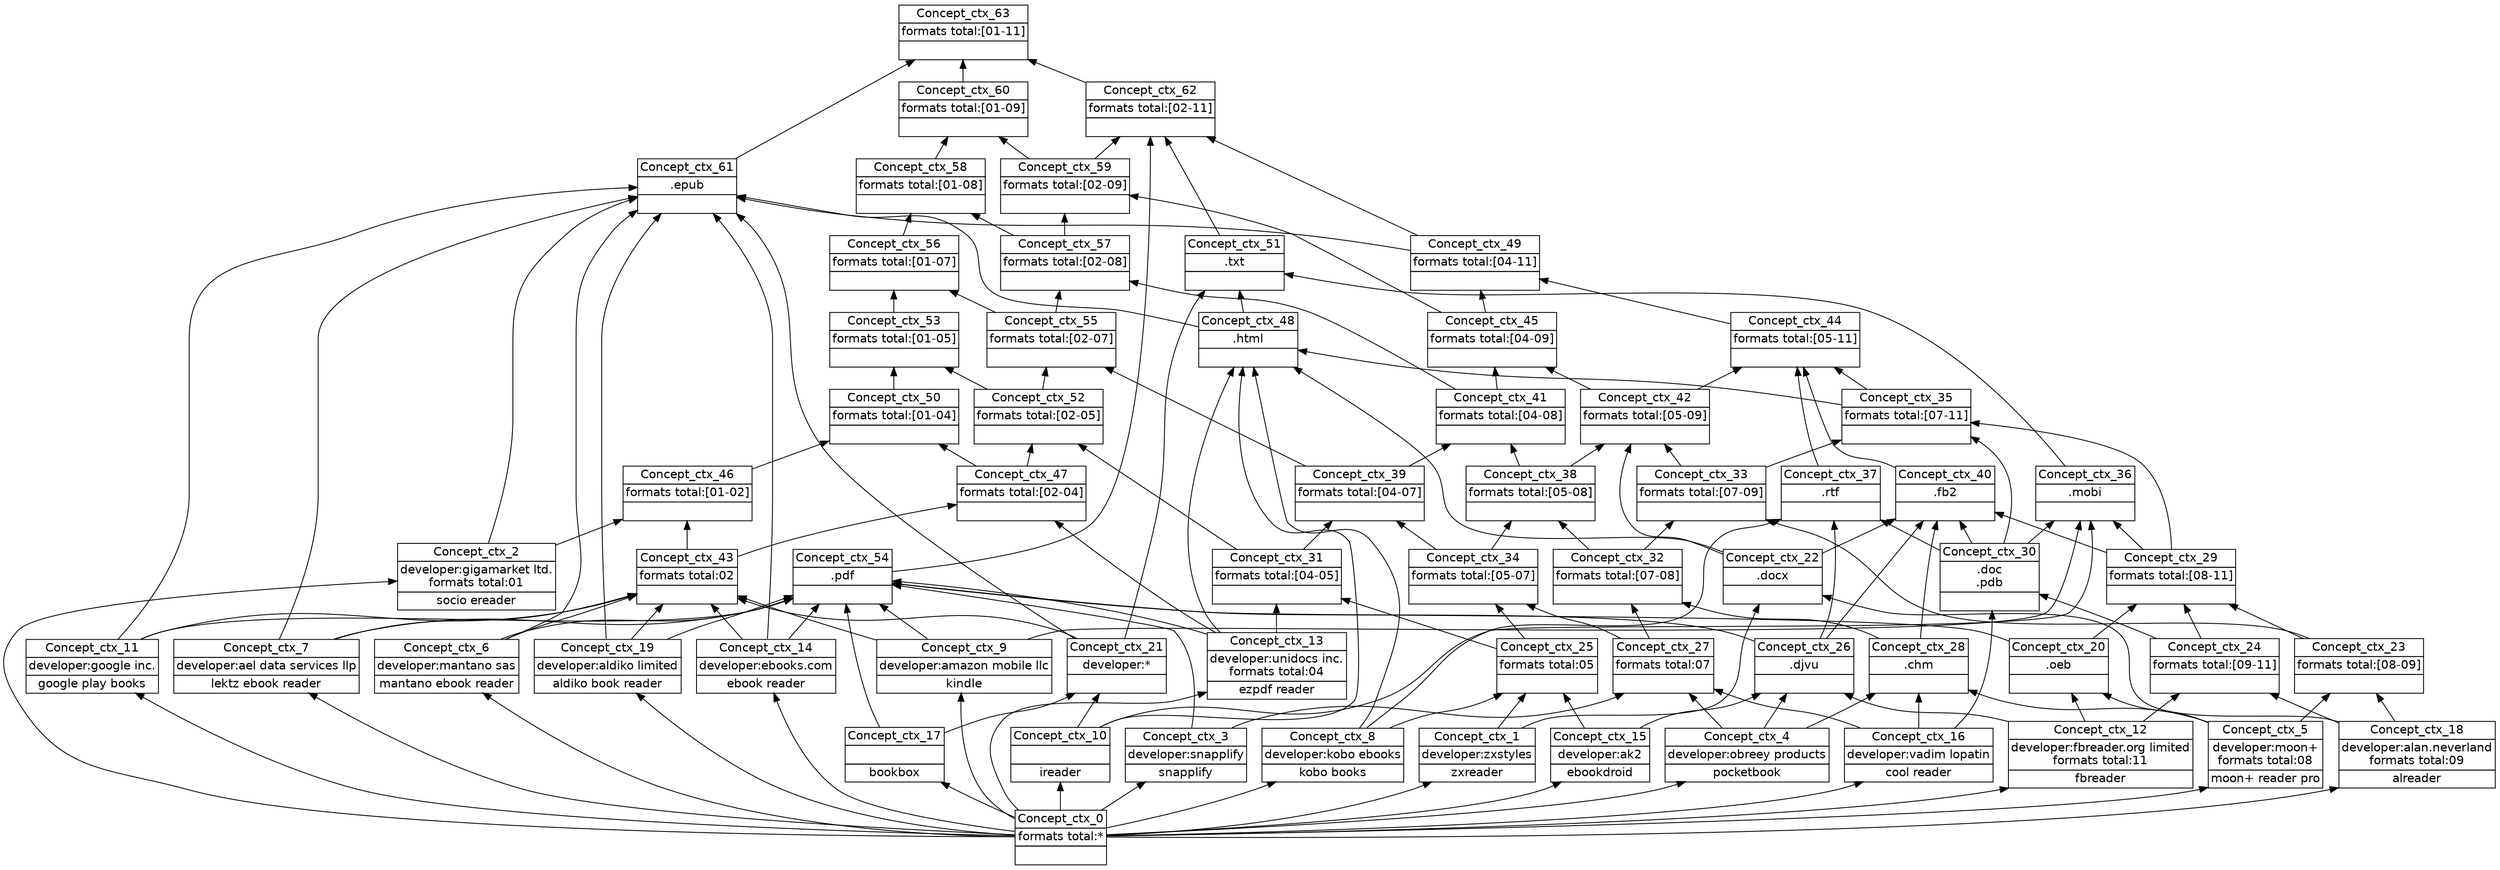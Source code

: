 digraph G { 
	rankdir=BT;
	margin=0;
	node [margin="0.03,0.03",fontname="DejaVu Sans"];
	ranksep=0.3;
	nodesep=0.2;
//graph[label="name:ctx,concept number:64,object number:19,attribute number:68"
14 [shape=none,label=<<table border="0" cellborder="1" cellspacing="0" port="p"><tr><td>Concept_ctx_5</td></tr><tr><td>developer:moon+<br/>formats total:08<br/></td></tr><tr><td>moon+ reader pro<br/></td></tr></table>>];
16 [shape=none,label=<<table border="0" cellborder="1" cellspacing="0" port="p"><tr><td>Concept_ctx_16</td></tr><tr><td>developer:vadim lopatin<br/></td></tr><tr><td>cool reader<br/></td></tr></table>>];
2 [shape=none,label=<<table border="0" cellborder="1" cellspacing="0" port="p"><tr><td>Concept_ctx_4</td></tr><tr><td>developer:obreey products<br/></td></tr><tr><td>pocketbook<br/></td></tr></table>>];
26 [shape=none,label=<<table border="0" cellborder="1" cellspacing="0" port="p"><tr><td>Concept_ctx_18</td></tr><tr><td>developer:alan.neverland<br/>formats total:09<br/></td></tr><tr><td>alreader<br/></td></tr></table>>];
28 [shape=none,label=<<table border="0" cellborder="1" cellspacing="0" port="p"><tr><td>Concept_ctx_19</td></tr><tr><td>developer:aldiko limited<br/></td></tr><tr><td>aldiko book reader<br/></td></tr></table>>];
29 [shape=none,label=<<table border="0" cellborder="1" cellspacing="0" port="p"><tr><td>Concept_ctx_10</td></tr><tr><td><br/></td></tr><tr><td>ireader<br/></td></tr></table>>];
30 [shape=none,label=<<table border="0" cellborder="1" cellspacing="0" port="p"><tr><td>Concept_ctx_17</td></tr><tr><td><br/></td></tr><tr><td>bookbox<br/></td></tr></table>>];
32 [shape=none,label=<<table border="0" cellborder="1" cellspacing="0" port="p"><tr><td>Concept_ctx_15</td></tr><tr><td>developer:ak2<br/></td></tr><tr><td>ebookdroid<br/></td></tr></table>>];
33 [shape=none,label=<<table border="0" cellborder="1" cellspacing="0" port="p"><tr><td>Concept_ctx_14</td></tr><tr><td>developer:ebooks.com<br/></td></tr><tr><td>ebook reader<br/></td></tr></table>>];
34 [shape=none,label=<<table border="0" cellborder="1" cellspacing="0" port="p"><tr><td>Concept_ctx_13</td></tr><tr><td>developer:unidocs inc.<br/>formats total:04<br/></td></tr><tr><td>ezpdf reader<br/></td></tr></table>>];
35 [shape=none,label=<<table border="0" cellborder="1" cellspacing="0" port="p"><tr><td>Concept_ctx_11</td></tr><tr><td>developer:google inc.<br/></td></tr><tr><td>google play books<br/></td></tr></table>>];
36 [shape=none,label=<<table border="0" cellborder="1" cellspacing="0" port="p"><tr><td>Concept_ctx_9</td></tr><tr><td>developer:amazon mobile llc<br/></td></tr><tr><td>kindle<br/></td></tr></table>>];
37 [shape=none,label=<<table border="0" cellborder="1" cellspacing="0" port="p"><tr><td>Concept_ctx_8</td></tr><tr><td>developer:kobo ebooks<br/></td></tr><tr><td>kobo books<br/></td></tr></table>>];
38 [shape=none,label=<<table border="0" cellborder="1" cellspacing="0" port="p"><tr><td>Concept_ctx_7</td></tr><tr><td>developer:ael data services llp<br/></td></tr><tr><td>lektz ebook reader<br/></td></tr></table>>];
39 [shape=none,label=<<table border="0" cellborder="1" cellspacing="0" port="p"><tr><td>Concept_ctx_6</td></tr><tr><td>developer:mantano sas<br/></td></tr><tr><td>mantano ebook reader<br/></td></tr></table>>];
40 [shape=none,label=<<table border="0" cellborder="1" cellspacing="0" port="p"><tr><td>Concept_ctx_3</td></tr><tr><td>developer:snapplify<br/></td></tr><tr><td>snapplify<br/></td></tr></table>>];
41 [shape=none,label=<<table border="0" cellborder="1" cellspacing="0" port="p"><tr><td>Concept_ctx_2</td></tr><tr><td>developer:gigamarket ltd.<br/>formats total:01<br/></td></tr><tr><td>socio ereader<br/></td></tr></table>>];
42 [shape=none,label=<<table border="0" cellborder="1" cellspacing="0" port="p"><tr><td>Concept_ctx_1</td></tr><tr><td>developer:zxstyles<br/></td></tr><tr><td>zxreader<br/></td></tr></table>>];
9 [shape=none,label=<<table border="0" cellborder="1" cellspacing="0" port="p"><tr><td>Concept_ctx_12</td></tr><tr><td>developer:fbreader.org limited<br/>formats total:11<br/></td></tr><tr><td>fbreader<br/></td></tr></table>>];
15 [shape=none,label=<<table border="0" cellborder="1" cellspacing="0" port="p"><tr><td>Concept_ctx_20</td></tr><tr><td>.oeb<br/></td></tr><tr><td><br/></td></tr></table>>];
27 [shape=none,label=<<table border="0" cellborder="1" cellspacing="0" port="p"><tr><td>Concept_ctx_22</td></tr><tr><td>.docx<br/></td></tr><tr><td><br/></td></tr></table>>];
31 [shape=none,label=<<table border="0" cellborder="1" cellspacing="0" port="p"><tr><td>Concept_ctx_21</td></tr><tr><td>developer:*<br/></td></tr><tr><td><br/></td></tr></table>>];
51 [shape=none,label=<<table border="0" cellborder="1" cellspacing="0" port="p"><tr><td>Concept_ctx_23</td></tr><tr><td>formats total:[08-09]<br/></td></tr><tr><td><br/></td></tr></table>>];
52 [shape=none,label=<<table border="0" cellborder="1" cellspacing="0" port="p"><tr><td>Concept_ctx_24</td></tr><tr><td>formats total:[09-11]<br/></td></tr><tr><td><br/></td></tr></table>>];
1 [shape=none,label=<<table border="0" cellborder="1" cellspacing="0" port="p"><tr><td>Concept_ctx_28</td></tr><tr><td>.chm<br/></td></tr><tr><td><br/></td></tr></table>>];
17 [shape=none,label=<<table border="0" cellborder="1" cellspacing="0" port="p"><tr><td>Concept_ctx_30</td></tr><tr><td>.doc<br/>.pdb<br/></td></tr><tr><td><br/></td></tr></table>>];
3 [shape=none,label=<<table border="0" cellborder="1" cellspacing="0" port="p"><tr><td>Concept_ctx_26</td></tr><tr><td>.djvu<br/></td></tr><tr><td><br/></td></tr></table>>];
44 [shape=none,label=<<table border="0" cellborder="1" cellspacing="0" port="p"><tr><td>Concept_ctx_25</td></tr><tr><td>formats total:05<br/></td></tr><tr><td><br/></td></tr></table>>];
45 [shape=none,label=<<table border="0" cellborder="1" cellspacing="0" port="p"><tr><td>Concept_ctx_27</td></tr><tr><td>formats total:07<br/></td></tr><tr><td><br/></td></tr></table>>];
58 [shape=none,label=<<table border="0" cellborder="1" cellspacing="0" port="p"><tr><td>Concept_ctx_29</td></tr><tr><td>formats total:[08-11]<br/></td></tr><tr><td><br/></td></tr></table>>];
48 [shape=none,label=<<table border="0" cellborder="1" cellspacing="0" port="p"><tr><td>Concept_ctx_31</td></tr><tr><td>formats total:[04-05]<br/></td></tr><tr><td><br/></td></tr></table>>];
50 [shape=none,label=<<table border="0" cellborder="1" cellspacing="0" port="p"><tr><td>Concept_ctx_32</td></tr><tr><td>formats total:[07-08]<br/></td></tr><tr><td><br/></td></tr></table>>];
57 [shape=none,label=<<table border="0" cellborder="1" cellspacing="0" port="p"><tr><td>Concept_ctx_33</td></tr><tr><td>formats total:[07-09]<br/></td></tr><tr><td><br/></td></tr></table>>];
13 [shape=none,label=<<table border="0" cellborder="1" cellspacing="0" port="p"><tr><td>Concept_ctx_36</td></tr><tr><td>.mobi<br/></td></tr><tr><td><br/></td></tr></table>>];
19 [shape=none,label=<<table border="0" cellborder="1" cellspacing="0" port="p"><tr><td>Concept_ctx_37</td></tr><tr><td>.rtf<br/></td></tr><tr><td><br/></td></tr></table>>];
49 [shape=none,label=<<table border="0" cellborder="1" cellspacing="0" port="p"><tr><td>Concept_ctx_34</td></tr><tr><td>formats total:[05-07]<br/></td></tr><tr><td><br/></td></tr></table>>];
63 [shape=none,label=<<table border="0" cellborder="1" cellspacing="0" port="p"><tr><td>Concept_ctx_35</td></tr><tr><td>formats total:[07-11]<br/></td></tr><tr><td><br/></td></tr></table>>];
5 [shape=none,label=<<table border="0" cellborder="1" cellspacing="0" port="p"><tr><td>Concept_ctx_40</td></tr><tr><td>.fb2<br/></td></tr><tr><td><br/></td></tr></table>>];
55 [shape=none,label=<<table border="0" cellborder="1" cellspacing="0" port="p"><tr><td>Concept_ctx_39</td></tr><tr><td>formats total:[04-07]<br/></td></tr><tr><td><br/></td></tr></table>>];
56 [shape=none,label=<<table border="0" cellborder="1" cellspacing="0" port="p"><tr><td>Concept_ctx_38</td></tr><tr><td>formats total:[05-08]<br/></td></tr><tr><td><br/></td></tr></table>>];
43 [shape=none,label=<<table border="0" cellborder="1" cellspacing="0" port="p"><tr><td>Concept_ctx_43</td></tr><tr><td>formats total:02<br/></td></tr><tr><td><br/></td></tr></table>>];
61 [shape=none,label=<<table border="0" cellborder="1" cellspacing="0" port="p"><tr><td>Concept_ctx_41</td></tr><tr><td>formats total:[04-08]<br/></td></tr><tr><td><br/></td></tr></table>>];
62 [shape=none,label=<<table border="0" cellborder="1" cellspacing="0" port="p"><tr><td>Concept_ctx_42</td></tr><tr><td>formats total:[05-09]<br/></td></tr><tr><td><br/></td></tr></table>>];
46 [shape=none,label=<<table border="0" cellborder="1" cellspacing="0" port="p"><tr><td>Concept_ctx_46</td></tr><tr><td>formats total:[01-02]<br/></td></tr><tr><td><br/></td></tr></table>>];
47 [shape=none,label=<<table border="0" cellborder="1" cellspacing="0" port="p"><tr><td>Concept_ctx_47</td></tr><tr><td>formats total:[02-04]<br/></td></tr><tr><td><br/></td></tr></table>>];
66 [shape=none,label=<<table border="0" cellborder="1" cellspacing="0" port="p"><tr><td>Concept_ctx_45</td></tr><tr><td>formats total:[04-09]<br/></td></tr><tr><td><br/></td></tr></table>>];
67 [shape=none,label=<<table border="0" cellborder="1" cellspacing="0" port="p"><tr><td>Concept_ctx_44</td></tr><tr><td>formats total:[05-11]<br/></td></tr><tr><td><br/></td></tr></table>>];
53 [shape=none,label=<<table border="0" cellborder="1" cellspacing="0" port="p"><tr><td>Concept_ctx_50</td></tr><tr><td>formats total:[01-04]<br/></td></tr><tr><td><br/></td></tr></table>>];
70 [shape=none,label=<<table border="0" cellborder="1" cellspacing="0" port="p"><tr><td>Concept_ctx_49</td></tr><tr><td>formats total:[04-11]<br/></td></tr><tr><td><br/></td></tr></table>>];
8 [shape=none,label=<<table border="0" cellborder="1" cellspacing="0" port="p"><tr><td>Concept_ctx_48</td></tr><tr><td>.html<br/></td></tr><tr><td><br/></td></tr></table>>];
25 [shape=none,label=<<table border="0" cellborder="1" cellspacing="0" port="p"><tr><td>Concept_ctx_51</td></tr><tr><td>.txt<br/></td></tr><tr><td><br/></td></tr></table>>];
54 [shape=none,label=<<table border="0" cellborder="1" cellspacing="0" port="p"><tr><td>Concept_ctx_52</td></tr><tr><td>formats total:[02-05]<br/></td></tr><tr><td><br/></td></tr></table>>];
23 [shape=none,label=<<table border="0" cellborder="1" cellspacing="0" port="p"><tr><td>Concept_ctx_54</td></tr><tr><td>.pdf<br/></td></tr><tr><td><br/></td></tr></table>>];
59 [shape=none,label=<<table border="0" cellborder="1" cellspacing="0" port="p"><tr><td>Concept_ctx_53</td></tr><tr><td>formats total:[01-05]<br/></td></tr><tr><td><br/></td></tr></table>>];
60 [shape=none,label=<<table border="0" cellborder="1" cellspacing="0" port="p"><tr><td>Concept_ctx_55</td></tr><tr><td>formats total:[02-07]<br/></td></tr><tr><td><br/></td></tr></table>>];
64 [shape=none,label=<<table border="0" cellborder="1" cellspacing="0" port="p"><tr><td>Concept_ctx_56</td></tr><tr><td>formats total:[01-07]<br/></td></tr><tr><td><br/></td></tr></table>>];
65 [shape=none,label=<<table border="0" cellborder="1" cellspacing="0" port="p"><tr><td>Concept_ctx_57</td></tr><tr><td>formats total:[02-08]<br/></td></tr><tr><td><br/></td></tr></table>>];
68 [shape=none,label=<<table border="0" cellborder="1" cellspacing="0" port="p"><tr><td>Concept_ctx_58</td></tr><tr><td>formats total:[01-08]<br/></td></tr><tr><td><br/></td></tr></table>>];
69 [shape=none,label=<<table border="0" cellborder="1" cellspacing="0" port="p"><tr><td>Concept_ctx_59</td></tr><tr><td>formats total:[02-09]<br/></td></tr><tr><td><br/></td></tr></table>>];
4 [shape=none,label=<<table border="0" cellborder="1" cellspacing="0" port="p"><tr><td>Concept_ctx_61</td></tr><tr><td>.epub<br/></td></tr><tr><td><br/></td></tr></table>>];
71 [shape=none,label=<<table border="0" cellborder="1" cellspacing="0" port="p"><tr><td>Concept_ctx_60</td></tr><tr><td>formats total:[01-09]<br/></td></tr><tr><td><br/></td></tr></table>>];
72 [shape=none,label=<<table border="0" cellborder="1" cellspacing="0" port="p"><tr><td>Concept_ctx_62</td></tr><tr><td>formats total:[02-11]<br/></td></tr><tr><td><br/></td></tr></table>>];
73 [shape=none,label=<<table border="0" cellborder="1" cellspacing="0" port="p"><tr><td>Concept_ctx_63</td></tr><tr><td>formats total:[01-11]<br/></td></tr><tr><td><br/></td></tr></table>>];
74 [shape=none,label=<<table border="0" cellborder="1" cellspacing="0" port="p"><tr><td>Concept_ctx_0</td></tr><tr><td>formats total:*<br/></td></tr><tr><td><br/></td></tr></table>>];
	74:p -> 14:p
	74:p -> 16:p
	74:p -> 2:p
	74:p -> 26:p
	74:p -> 28:p
	74:p -> 29:p
	74:p -> 30:p
	74:p -> 32:p
	74:p -> 33:p
	74:p -> 34:p
	74:p -> 35:p
	74:p -> 36:p
	74:p -> 37:p
	74:p -> 38:p
	74:p -> 39:p
	74:p -> 40:p
	74:p -> 41:p
	74:p -> 42:p
	74:p -> 9:p
	9:p -> 15:p
	14:p -> 15:p
	26:p -> 27:p
	42:p -> 27:p
	29:p -> 31:p
	30:p -> 31:p
	26:p -> 51:p
	14:p -> 51:p
	26:p -> 52:p
	9:p -> 52:p
	2:p -> 1:p
	14:p -> 1:p
	16:p -> 1:p
	52:p -> 17:p
	16:p -> 17:p
	32:p -> 3:p
	2:p -> 3:p
	9:p -> 3:p
	32:p -> 44:p
	42:p -> 44:p
	37:p -> 44:p
	40:p -> 45:p
	2:p -> 45:p
	16:p -> 45:p
	15:p -> 58:p
	52:p -> 58:p
	51:p -> 58:p
	44:p -> 48:p
	34:p -> 48:p
	1:p -> 50:p
	45:p -> 50:p
	50:p -> 57:p
	51:p -> 57:p
	36:p -> 13:p
	17:p -> 13:p
	58:p -> 13:p
	29:p -> 13:p
	17:p -> 19:p
	3:p -> 19:p
	37:p -> 19:p
	45:p -> 49:p
	44:p -> 49:p
	58:p -> 63:p
	17:p -> 63:p
	57:p -> 63:p
	3:p -> 5:p
	1:p -> 5:p
	27:p -> 5:p
	17:p -> 5:p
	58:p -> 5:p
	49:p -> 55:p
	48:p -> 55:p
	49:p -> 56:p
	50:p -> 56:p
	33:p -> 43:p
	28:p -> 43:p
	35:p -> 43:p
	36:p -> 43:p
	38:p -> 43:p
	31:p -> 43:p
	39:p -> 43:p
	55:p -> 61:p
	56:p -> 61:p
	27:p -> 62:p
	56:p -> 62:p
	57:p -> 62:p
	43:p -> 46:p
	41:p -> 46:p
	43:p -> 47:p
	34:p -> 47:p
	62:p -> 66:p
	61:p -> 66:p
	62:p -> 67:p
	19:p -> 67:p
	63:p -> 67:p
	5:p -> 67:p
	47:p -> 53:p
	46:p -> 53:p
	67:p -> 70:p
	66:p -> 70:p
	29:p -> 8:p
	27:p -> 8:p
	34:p -> 8:p
	63:p -> 8:p
	37:p -> 8:p
	31:p -> 25:p
	13:p -> 25:p
	8:p -> 25:p
	47:p -> 54:p
	48:p -> 54:p
	33:p -> 23:p
	3:p -> 23:p
	30:p -> 23:p
	36:p -> 23:p
	28:p -> 23:p
	35:p -> 23:p
	38:p -> 23:p
	15:p -> 23:p
	34:p -> 23:p
	40:p -> 23:p
	39:p -> 23:p
	53:p -> 59:p
	54:p -> 59:p
	54:p -> 60:p
	55:p -> 60:p
	60:p -> 64:p
	59:p -> 64:p
	60:p -> 65:p
	61:p -> 65:p
	65:p -> 68:p
	64:p -> 68:p
	66:p -> 69:p
	65:p -> 69:p
	33:p -> 4:p
	41:p -> 4:p
	70:p -> 4:p
	28:p -> 4:p
	35:p -> 4:p
	38:p -> 4:p
	31:p -> 4:p
	39:p -> 4:p
	8:p -> 4:p
	69:p -> 71:p
	68:p -> 71:p
	25:p -> 72:p
	23:p -> 72:p
	70:p -> 72:p
	69:p -> 72:p
	72:p -> 73:p
	4:p -> 73:p
	71:p -> 73:p
}